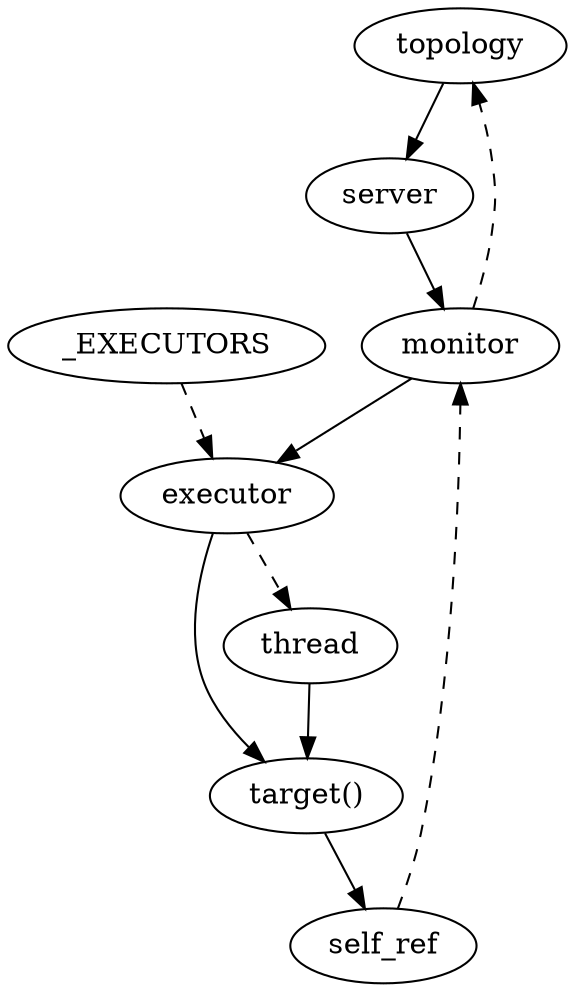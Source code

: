 digraph "Monitor and PeriodicExecutor" {
    // Strong references.
    topology -> server
    server -> monitor
    monitor -> executor
    executor -> "target()"
    "target()" -> self_ref
    thread -> "target()"

    // Weak references
    edge [style="dashed"];

    self_ref -> monitor [curved=true]
    monitor -> topology
    executor -> thread
    _EXECUTORS -> executor
}
